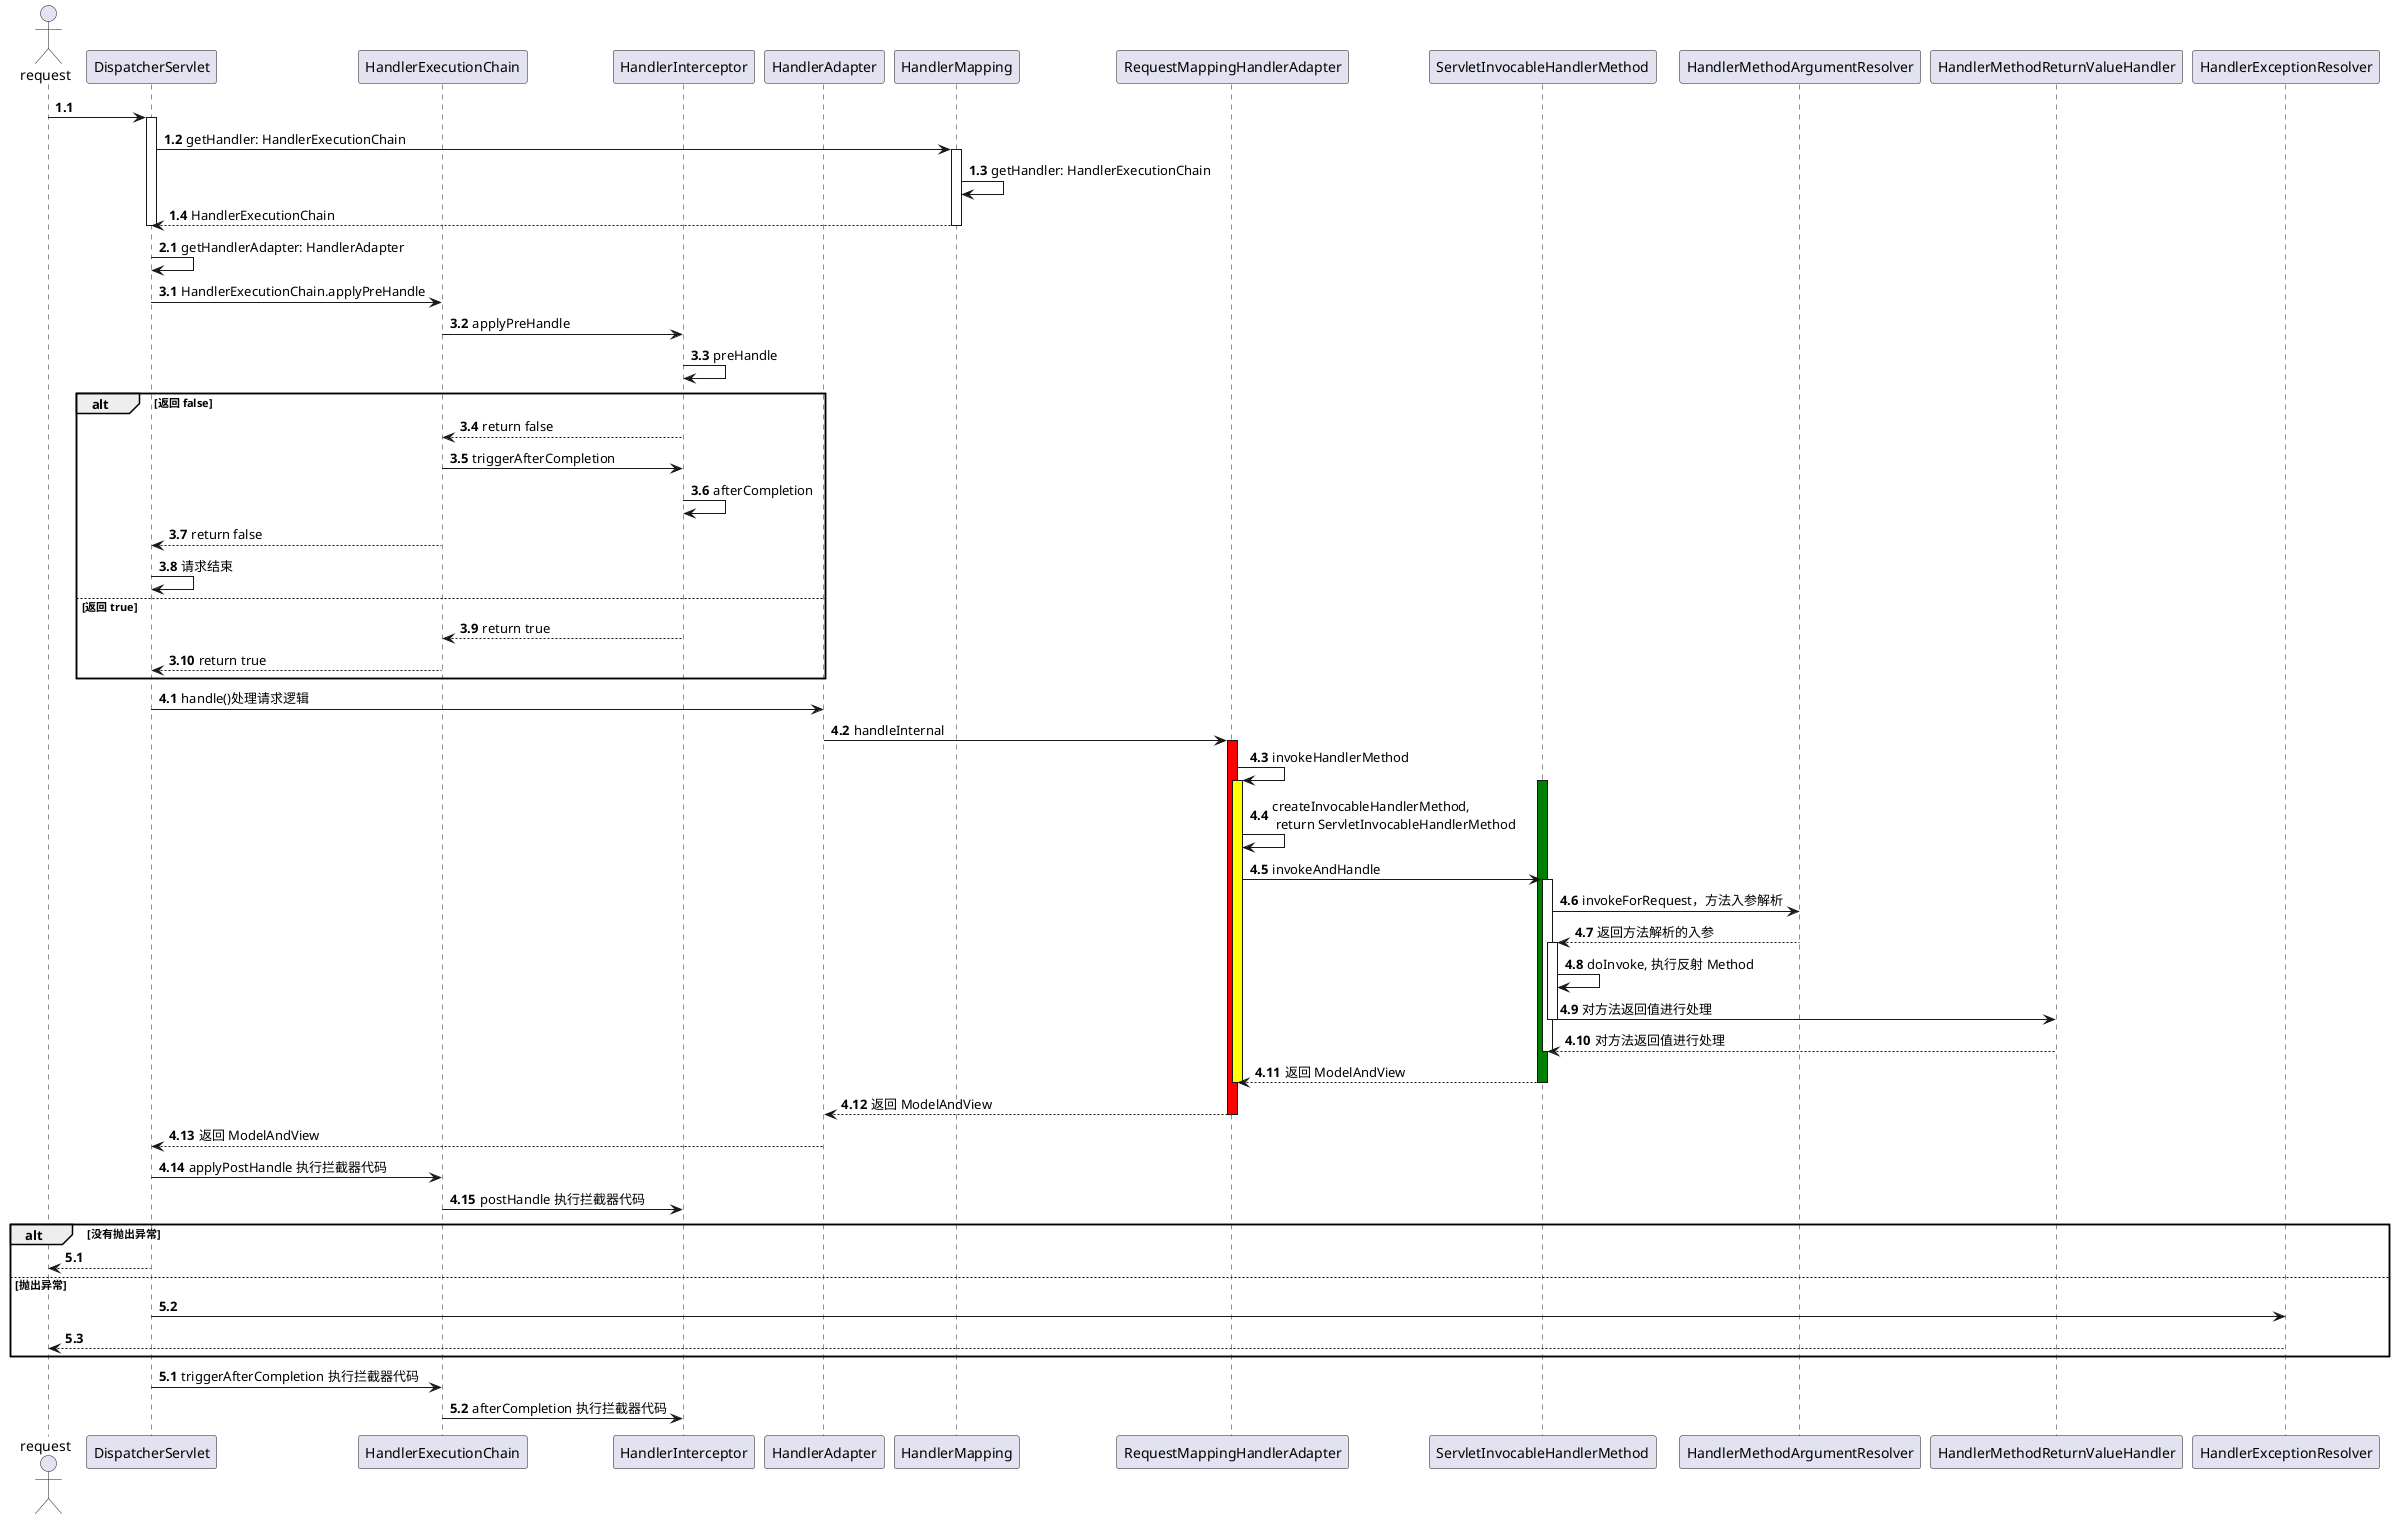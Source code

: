 @startuml

actor request
participant DispatcherServlet as DispatcherServlet
participant HandlerExecutionChain as HandlerExecutionChain
participant HandlerInterceptor as HandlerInterceptor
participant HandlerAdapter as HandlerAdapter
participant HandlerMapping as HandlerMapping
participant RequestMappingHandlerAdapter as RequestMappingHandlerAdapter
participant ServletInvocableHandlerMethod as ServletInvocableHandlerMethod
participant HandlerMethodArgumentResolver as HandlerMethodArgumentResolver
participant HandlerMethodReturnValueHandler as HandlerMethodReturnValueHandler




autonumber 1.1
request->DispatcherServlet
activate DispatcherServlet
DispatcherServlet->HandlerMapping: getHandler: HandlerExecutionChain
activate HandlerMapping
HandlerMapping->HandlerMapping: getHandler: HandlerExecutionChain
DispatcherServlet<--HandlerMapping: HandlerExecutionChain
deactivate HandlerMapping
deactivate DispatcherServlet

autonumber 2.1
DispatcherServlet->DispatcherServlet: getHandlerAdapter: HandlerAdapter

autonumber 3.1
DispatcherServlet->HandlerExecutionChain: HandlerExecutionChain.applyPreHandle
HandlerExecutionChain->HandlerInterceptor: applyPreHandle
HandlerInterceptor->HandlerInterceptor: preHandle
alt 返回 false
HandlerExecutionChain<--HandlerInterceptor: return false
HandlerExecutionChain->HandlerInterceptor: triggerAfterCompletion
HandlerInterceptor->HandlerInterceptor: afterCompletion
DispatcherServlet<--HandlerExecutionChain: return false
DispatcherServlet->DispatcherServlet: 请求结束

else 返回 true
HandlerExecutionChain<--HandlerInterceptor: return true
DispatcherServlet<--HandlerExecutionChain: return true
end

autonumber 4.1
DispatcherServlet->HandlerAdapter: handle()处理请求逻辑
HandlerAdapter->RequestMappingHandlerAdapter: handleInternal
activate RequestMappingHandlerAdapter #red
RequestMappingHandlerAdapter->RequestMappingHandlerAdapter: invokeHandlerMethod
activate RequestMappingHandlerAdapter #yellow
activate ServletInvocableHandlerMethod #green
RequestMappingHandlerAdapter->RequestMappingHandlerAdapter: createInvocableHandlerMethod,\n return ServletInvocableHandlerMethod
RequestMappingHandlerAdapter->ServletInvocableHandlerMethod: invokeAndHandle
activate ServletInvocableHandlerMethod
ServletInvocableHandlerMethod->HandlerMethodArgumentResolver: invokeForRequest，方法入参解析
ServletInvocableHandlerMethod<--HandlerMethodArgumentResolver: 返回方法解析的入参
activate ServletInvocableHandlerMethod
ServletInvocableHandlerMethod->ServletInvocableHandlerMethod: doInvoke, 执行反射 Method
ServletInvocableHandlerMethod->HandlerMethodReturnValueHandler: 对方法返回值进行处理
deactivate ServletInvocableHandlerMethod
ServletInvocableHandlerMethod<--HandlerMethodReturnValueHandler: 对方法返回值进行处理
deactivate ServletInvocableHandlerMethod
RequestMappingHandlerAdapter<--ServletInvocableHandlerMethod: 返回 ModelAndView
deactivate ServletInvocableHandlerMethod
deactivate RequestMappingHandlerAdapter
HandlerAdapter<--RequestMappingHandlerAdapter: 返回 ModelAndView
deactivate RequestMappingHandlerAdapter
DispatcherServlet<--HandlerAdapter: 返回 ModelAndView
DispatcherServlet->HandlerExecutionChain: applyPostHandle 执行拦截器代码
HandlerExecutionChain->HandlerInterceptor: postHandle 执行拦截器代码
autonumber 5.1
alt 没有抛出异常
request<--DispatcherServlet
else 抛出异常
DispatcherServlet->HandlerExceptionResolver
request<--HandlerExceptionResolver
end
autonumber 5.1
DispatcherServlet->HandlerExecutionChain: triggerAfterCompletion 执行拦截器代码
HandlerExecutionChain->HandlerInterceptor: afterCompletion 执行拦截器代码
@enduml
